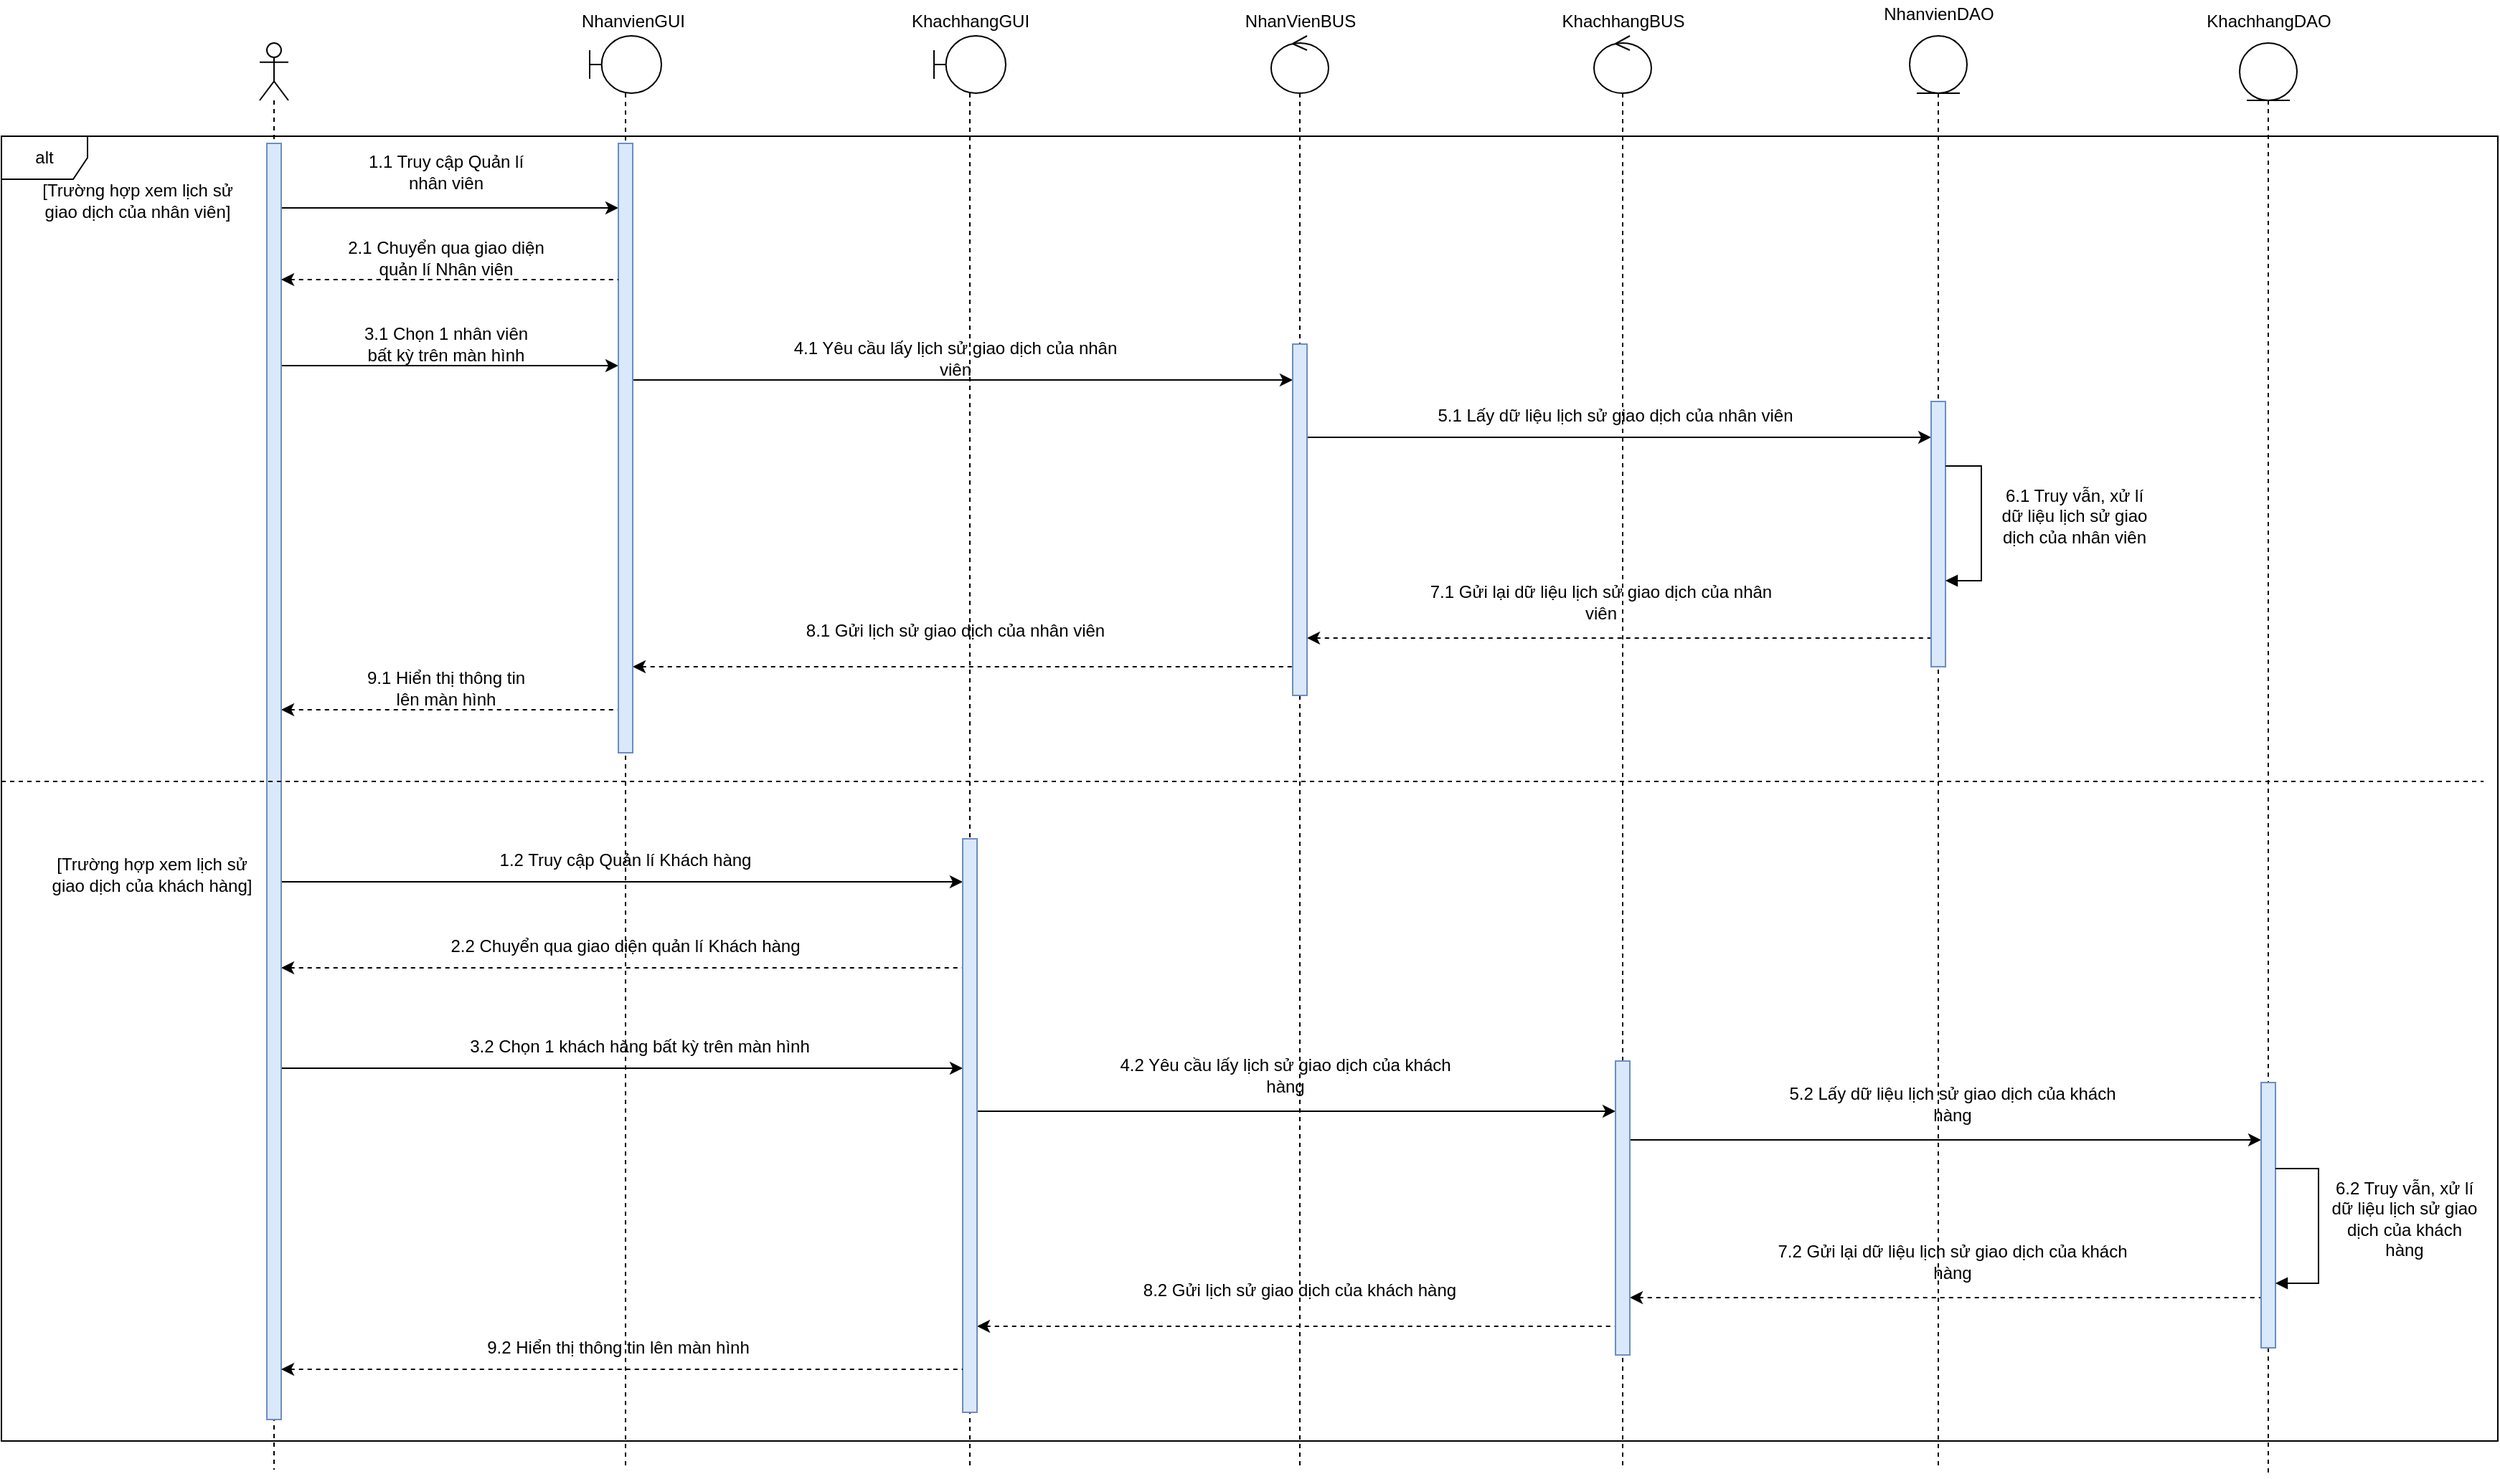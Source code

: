 <mxfile version="16.5.1" type="device"><diagram id="tAU3ARZs8YP1AsgfPNTk" name="Page-1"><mxGraphModel dx="2687" dy="1508" grid="1" gridSize="10" guides="1" tooltips="1" connect="1" arrows="1" fold="1" page="1" pageScale="1" pageWidth="850" pageHeight="1100" math="0" shadow="0"><root><mxCell id="0"/><mxCell id="1" parent="0"/><mxCell id="wdVBwy9PyyrBsqAOxplV-15" value="" style="endArrow=none;html=1;rounded=0;endFill=0;startArrow=classic;startFill=1;dashed=1;" parent="1" source="OIQW1Pe6kSD6JIpKPb93-4" target="OIQW1Pe6kSD6JIpKPb93-10" edge="1"><mxGeometry width="50" height="50" relative="1" as="geometry"><mxPoint x="187.45" y="392.16" as="sourcePoint"/><mxPoint x="380" y="392" as="targetPoint"/><Array as="points"><mxPoint x="300" y="750"/></Array></mxGeometry></mxCell><mxCell id="wdVBwy9PyyrBsqAOxplV-16" value="1.1 Truy cập Quản lí nhân viên" style="text;html=1;strokeColor=none;fillColor=none;align=center;verticalAlign=middle;whiteSpace=wrap;rounded=0;" parent="1" vertex="1"><mxGeometry x="220" y="360" width="120" height="30" as="geometry"/></mxCell><mxCell id="wdVBwy9PyyrBsqAOxplV-17" value="" style="endArrow=classic;html=1;rounded=0;endFill=1;startArrow=none;startFill=0;" parent="1" source="OIQW1Pe6kSD6JIpKPb93-4" target="OIQW1Pe6kSD6JIpKPb93-10" edge="1"><mxGeometry width="50" height="50" relative="1" as="geometry"><mxPoint x="185.1" y="453.76" as="sourcePoint"/><mxPoint x="400" y="453.76" as="targetPoint"/><Array as="points"><mxPoint x="270" y="400"/></Array></mxGeometry></mxCell><mxCell id="wdVBwy9PyyrBsqAOxplV-18" value="2.2 Chuyển qua giao diện quản lí Khách hàng" style="text;html=1;strokeColor=none;fillColor=none;align=center;verticalAlign=middle;whiteSpace=wrap;rounded=0;" parent="1" vertex="1"><mxGeometry x="245" y="900" width="320" height="30" as="geometry"/></mxCell><mxCell id="wdVBwy9PyyrBsqAOxplV-19" value="" style="endArrow=classic;html=1;rounded=0;" parent="1" source="OIQW1Pe6kSD6JIpKPb93-4" target="OIQW1Pe6kSD6JIpKPb93-10" edge="1"><mxGeometry width="50" height="50" relative="1" as="geometry"><mxPoint x="187.45" y="500.4" as="sourcePoint"/><mxPoint x="400" y="500.61" as="targetPoint"/><Array as="points"><mxPoint x="230" y="510"/><mxPoint x="300" y="510"/></Array></mxGeometry></mxCell><mxCell id="wdVBwy9PyyrBsqAOxplV-20" value="3.1 Chọn 1 nhân viên bất kỳ trên màn hình" style="text;html=1;strokeColor=none;fillColor=none;align=center;verticalAlign=middle;whiteSpace=wrap;rounded=0;" parent="1" vertex="1"><mxGeometry x="220" y="480" width="120" height="30" as="geometry"/></mxCell><mxCell id="wdVBwy9PyyrBsqAOxplV-25" value="" style="endArrow=classic;html=1;rounded=0;" parent="1" source="OIQW1Pe6kSD6JIpKPb93-10" target="OIQW1Pe6kSD6JIpKPb93-14" edge="1"><mxGeometry width="50" height="50" relative="1" as="geometry"><mxPoint x="412.55" y="526.84" as="sourcePoint"/><mxPoint x="866.67" y="527.48" as="targetPoint"/><Array as="points"><mxPoint x="540" y="520"/></Array></mxGeometry></mxCell><mxCell id="wdVBwy9PyyrBsqAOxplV-26" value="4.1 Yêu cầu lấy lịch sử giao dịch của nhân viên" style="text;html=1;strokeColor=none;fillColor=none;align=center;verticalAlign=middle;whiteSpace=wrap;rounded=0;" parent="1" vertex="1"><mxGeometry x="510" y="490" width="250" height="30" as="geometry"/></mxCell><mxCell id="wdVBwy9PyyrBsqAOxplV-30" value="" style="endArrow=classic;html=1;rounded=0;" parent="1" source="OIQW1Pe6kSD6JIpKPb93-14" target="OIQW1Pe6kSD6JIpKPb93-16" edge="1"><mxGeometry width="50" height="50" relative="1" as="geometry"><mxPoint x="880.0" y="560" as="sourcePoint"/><mxPoint x="1316.86" y="562" as="targetPoint"/><Array as="points"><mxPoint x="1060" y="560"/></Array></mxGeometry></mxCell><mxCell id="wdVBwy9PyyrBsqAOxplV-33" value="5.1 Lấy dữ liệu lịch sử giao dịch của nhân viên" style="text;html=1;strokeColor=none;fillColor=none;align=center;verticalAlign=middle;whiteSpace=wrap;rounded=0;" parent="1" vertex="1"><mxGeometry x="970" y="530" width="250" height="30" as="geometry"/></mxCell><mxCell id="wdVBwy9PyyrBsqAOxplV-36" value="6.1 Truy vẫn, xử lí dữ liệu lịch sử giao&lt;br&gt;dịch của nhân viên" style="text;html=1;strokeColor=none;fillColor=none;align=center;verticalAlign=middle;whiteSpace=wrap;rounded=0;" parent="1" vertex="1"><mxGeometry x="1360" y="600" width="110" height="30" as="geometry"/></mxCell><mxCell id="wdVBwy9PyyrBsqAOxplV-39" value="" style="endArrow=none;html=1;rounded=0;dashed=1;endFill=0;startArrow=classic;startFill=1;" parent="1" source="OIQW1Pe6kSD6JIpKPb93-14" target="OIQW1Pe6kSD6JIpKPb93-16" edge="1"><mxGeometry width="50" height="50" relative="1" as="geometry"><mxPoint x="881.97" y="680" as="sourcePoint"/><mxPoint x="1318.04" y="684.62" as="targetPoint"/><Array as="points"><mxPoint x="1150" y="700"/></Array></mxGeometry></mxCell><mxCell id="wdVBwy9PyyrBsqAOxplV-40" value="7.1 Gửi lại dữ liệu lịch sử giao dịch của nhân viên" style="text;html=1;strokeColor=none;fillColor=none;align=center;verticalAlign=middle;whiteSpace=wrap;rounded=0;" parent="1" vertex="1"><mxGeometry x="960" y="660" width="250" height="30" as="geometry"/></mxCell><mxCell id="wdVBwy9PyyrBsqAOxplV-41" value="" style="endArrow=none;html=1;rounded=0;dashed=1;endFill=0;startArrow=classic;startFill=1;" parent="1" source="OIQW1Pe6kSD6JIpKPb93-10" target="OIQW1Pe6kSD6JIpKPb93-14" edge="1"><mxGeometry width="50" height="50" relative="1" as="geometry"><mxPoint x="414.9" y="722.06" as="sourcePoint"/><mxPoint x="869.8" y="720.42" as="targetPoint"/><Array as="points"><mxPoint x="630" y="720"/></Array></mxGeometry></mxCell><mxCell id="wdVBwy9PyyrBsqAOxplV-42" value="8.1 Gửi lịch sử giao dịch của nhân viên" style="text;html=1;strokeColor=none;fillColor=none;align=center;verticalAlign=middle;whiteSpace=wrap;rounded=0;" parent="1" vertex="1"><mxGeometry x="510" y="680" width="250" height="30" as="geometry"/></mxCell><mxCell id="wdVBwy9PyyrBsqAOxplV-44" value="9.1 Hiển thị thông tin lên màn hình" style="text;html=1;strokeColor=none;fillColor=none;align=center;verticalAlign=middle;whiteSpace=wrap;rounded=0;" parent="1" vertex="1"><mxGeometry x="220" y="720" width="120" height="30" as="geometry"/></mxCell><mxCell id="wdVBwy9PyyrBsqAOxplV-46" value="" style="endArrow=classic;html=1;rounded=0;" parent="1" source="OIQW1Pe6kSD6JIpKPb93-4" target="OIQW1Pe6kSD6JIpKPb93-11" edge="1"><mxGeometry width="50" height="50" relative="1" as="geometry"><mxPoint x="185" y="870" as="sourcePoint"/><mxPoint x="641.57" y="871.7" as="targetPoint"/><Array as="points"><mxPoint x="560" y="870"/></Array></mxGeometry></mxCell><mxCell id="wdVBwy9PyyrBsqAOxplV-47" value="1.2 Truy cập Quản lí Khách hàng" style="text;html=1;strokeColor=none;fillColor=none;align=center;verticalAlign=middle;whiteSpace=wrap;rounded=0;" parent="1" vertex="1"><mxGeometry x="300" y="840" width="210" height="30" as="geometry"/></mxCell><mxCell id="wdVBwy9PyyrBsqAOxplV-49" value="" style="endArrow=classic;html=1;rounded=0;" parent="1" source="OIQW1Pe6kSD6JIpKPb93-11" target="OIQW1Pe6kSD6JIpKPb93-30" edge="1"><mxGeometry width="50" height="50" relative="1" as="geometry"><mxPoint x="660" y="1020" as="sourcePoint"/><mxPoint x="1088.63" y="1022.46" as="targetPoint"/><Array as="points"><mxPoint x="890" y="1030"/></Array></mxGeometry></mxCell><mxCell id="wdVBwy9PyyrBsqAOxplV-56" value="6.2 Truy vẫn, xử lí dữ liệu lịch sử giao&lt;br&gt;dịch của khách hàng" style="text;html=1;strokeColor=none;fillColor=none;align=center;verticalAlign=middle;whiteSpace=wrap;rounded=0;" parent="1" vertex="1"><mxGeometry x="1590" y="1090" width="110" height="30" as="geometry"/></mxCell><mxCell id="wdVBwy9PyyrBsqAOxplV-58" value="" style="endArrow=classic;html=1;rounded=0;" parent="1" source="OIQW1Pe6kSD6JIpKPb93-30" target="OIQW1Pe6kSD6JIpKPb93-28" edge="1"><mxGeometry width="50" height="50" relative="1" as="geometry"><mxPoint x="1130" y="1040" as="sourcePoint"/><mxPoint x="1545.0" y="1040" as="targetPoint"/><Array as="points"><mxPoint x="1270" y="1050"/></Array></mxGeometry></mxCell><mxCell id="wdVBwy9PyyrBsqAOxplV-59" value="" style="endArrow=none;html=1;rounded=0;dashed=1;endFill=0;startArrow=classic;startFill=1;" parent="1" source="OIQW1Pe6kSD6JIpKPb93-30" target="OIQW1Pe6kSD6JIpKPb93-28" edge="1"><mxGeometry width="50" height="50" relative="1" as="geometry"><mxPoint x="1130" y="1151" as="sourcePoint"/><mxPoint x="1543.27" y="1151.12" as="targetPoint"/><Array as="points"><mxPoint x="1370" y="1160"/></Array></mxGeometry></mxCell><mxCell id="wdVBwy9PyyrBsqAOxplV-60" value="" style="endArrow=none;html=1;rounded=0;dashed=1;endFill=0;startArrow=classic;startFill=1;" parent="1" source="OIQW1Pe6kSD6JIpKPb93-11" target="OIQW1Pe6kSD6JIpKPb93-30" edge="1"><mxGeometry width="50" height="50" relative="1" as="geometry"><mxPoint x="650" y="1171.84" as="sourcePoint"/><mxPoint x="1090.8" y="1171.84" as="targetPoint"/><Array as="points"><mxPoint x="860" y="1180"/></Array></mxGeometry></mxCell><mxCell id="wdVBwy9PyyrBsqAOxplV-61" value="" style="endArrow=none;html=1;rounded=0;dashed=1;endFill=0;startArrow=classic;startFill=1;" parent="1" source="OIQW1Pe6kSD6JIpKPb93-4" target="OIQW1Pe6kSD6JIpKPb93-11" edge="1"><mxGeometry width="50" height="50" relative="1" as="geometry"><mxPoint x="188.24" y="936.88" as="sourcePoint"/><mxPoint x="640.78" y="937.5" as="targetPoint"/><Array as="points"><mxPoint x="250" y="930"/></Array></mxGeometry></mxCell><mxCell id="wdVBwy9PyyrBsqAOxplV-67" value="" style="endArrow=classic;html=1;rounded=0;" parent="1" source="OIQW1Pe6kSD6JIpKPb93-4" target="OIQW1Pe6kSD6JIpKPb93-11" edge="1"><mxGeometry width="50" height="50" relative="1" as="geometry"><mxPoint x="185.88" y="999.36" as="sourcePoint"/><mxPoint x="638.43" y="1001.2" as="targetPoint"/><Array as="points"><mxPoint x="410" y="1000"/></Array></mxGeometry></mxCell><mxCell id="wdVBwy9PyyrBsqAOxplV-68" value="3.2 Chọn 1 khách hàng bất kỳ trên màn hình" style="text;html=1;strokeColor=none;fillColor=none;align=center;verticalAlign=middle;whiteSpace=wrap;rounded=0;" parent="1" vertex="1"><mxGeometry x="270" y="970" width="290" height="30" as="geometry"/></mxCell><mxCell id="wdVBwy9PyyrBsqAOxplV-69" value="4.2 Yêu cầu lấy lịch sử giao dịch của khách hàng" style="text;html=1;strokeColor=none;fillColor=none;align=center;verticalAlign=middle;whiteSpace=wrap;rounded=0;" parent="1" vertex="1"><mxGeometry x="740" y="990" width="250" height="30" as="geometry"/></mxCell><mxCell id="wdVBwy9PyyrBsqAOxplV-70" value="8.2 Gửi lịch sử giao dịch của khách hàng" style="text;html=1;strokeColor=none;fillColor=none;align=center;verticalAlign=middle;whiteSpace=wrap;rounded=0;" parent="1" vertex="1"><mxGeometry x="750" y="1140" width="250" height="30" as="geometry"/></mxCell><mxCell id="wdVBwy9PyyrBsqAOxplV-71" value="5.2 Lấy dữ liệu lịch sử giao dịch của khách hàng" style="text;html=1;strokeColor=none;fillColor=none;align=center;verticalAlign=middle;whiteSpace=wrap;rounded=0;" parent="1" vertex="1"><mxGeometry x="1205" y="1010" width="250" height="30" as="geometry"/></mxCell><mxCell id="wdVBwy9PyyrBsqAOxplV-72" value="7.2 Gửi lại dữ liệu lịch sử giao dịch của khách hàng" style="text;html=1;strokeColor=none;fillColor=none;align=center;verticalAlign=middle;whiteSpace=wrap;rounded=0;" parent="1" vertex="1"><mxGeometry x="1205" y="1120" width="250" height="30" as="geometry"/></mxCell><mxCell id="wdVBwy9PyyrBsqAOxplV-74" value="2.1 Chuyển qua giao diện quản lí Nhân viên" style="text;html=1;strokeColor=none;fillColor=none;align=center;verticalAlign=middle;whiteSpace=wrap;rounded=0;" parent="1" vertex="1"><mxGeometry x="210" y="420" width="140" height="30" as="geometry"/></mxCell><mxCell id="wdVBwy9PyyrBsqAOxplV-84" value="[Trường hợp xem lịch sử giao dịch của nhân viên]" style="text;html=1;strokeColor=none;fillColor=none;align=center;verticalAlign=middle;whiteSpace=wrap;rounded=0;" parent="1" vertex="1"><mxGeometry x="-10" y="380" width="150" height="30" as="geometry"/></mxCell><mxCell id="wdVBwy9PyyrBsqAOxplV-85" value="[Trường hợp xem lịch sử giao dịch của khách hàng]" style="text;html=1;strokeColor=none;fillColor=none;align=center;verticalAlign=middle;whiteSpace=wrap;rounded=0;" parent="1" vertex="1"><mxGeometry y="850" width="150" height="30" as="geometry"/></mxCell><mxCell id="OIQW1Pe6kSD6JIpKPb93-3" value="" style="shape=umlLifeline;participant=umlActor;perimeter=lifelinePerimeter;whiteSpace=wrap;html=1;container=1;collapsible=0;recursiveResize=0;verticalAlign=top;spacingTop=36;outlineConnect=0;" parent="1" vertex="1"><mxGeometry x="150" y="285" width="20" height="995" as="geometry"/></mxCell><mxCell id="OIQW1Pe6kSD6JIpKPb93-4" value="" style="html=1;points=[];perimeter=orthogonalPerimeter;fillColor=#dae8fc;strokeColor=#6c8ebf;" parent="OIQW1Pe6kSD6JIpKPb93-3" vertex="1"><mxGeometry x="5" y="70" width="10" height="890" as="geometry"/></mxCell><mxCell id="OIQW1Pe6kSD6JIpKPb93-5" value="" style="shape=umlLifeline;participant=umlBoundary;perimeter=lifelinePerimeter;whiteSpace=wrap;html=1;container=1;collapsible=0;recursiveResize=0;verticalAlign=top;spacingTop=36;outlineConnect=0;" parent="1" vertex="1"><mxGeometry x="380" y="280" width="50" height="1000" as="geometry"/></mxCell><mxCell id="OIQW1Pe6kSD6JIpKPb93-10" value="" style="html=1;points=[];perimeter=orthogonalPerimeter;fillColor=#dae8fc;strokeColor=#6c8ebf;" parent="OIQW1Pe6kSD6JIpKPb93-5" vertex="1"><mxGeometry x="20" y="75" width="10" height="425" as="geometry"/></mxCell><mxCell id="OIQW1Pe6kSD6JIpKPb93-6" value="" style="shape=umlLifeline;participant=umlBoundary;perimeter=lifelinePerimeter;whiteSpace=wrap;html=1;container=1;collapsible=0;recursiveResize=0;verticalAlign=top;spacingTop=36;outlineConnect=0;" parent="1" vertex="1"><mxGeometry x="620" y="280" width="50" height="1000" as="geometry"/></mxCell><mxCell id="OIQW1Pe6kSD6JIpKPb93-11" value="" style="html=1;points=[];perimeter=orthogonalPerimeter;fillColor=#dae8fc;strokeColor=#6c8ebf;" parent="OIQW1Pe6kSD6JIpKPb93-6" vertex="1"><mxGeometry x="20" y="560" width="10" height="400" as="geometry"/></mxCell><mxCell id="OIQW1Pe6kSD6JIpKPb93-8" value="" style="shape=umlLifeline;participant=umlControl;perimeter=lifelinePerimeter;whiteSpace=wrap;html=1;container=1;collapsible=0;recursiveResize=0;verticalAlign=top;spacingTop=36;outlineConnect=0;" parent="1" vertex="1"><mxGeometry x="855" y="280" width="40" height="1000" as="geometry"/></mxCell><mxCell id="OIQW1Pe6kSD6JIpKPb93-14" value="" style="html=1;points=[];perimeter=orthogonalPerimeter;fillColor=#dae8fc;strokeColor=#6c8ebf;" parent="OIQW1Pe6kSD6JIpKPb93-8" vertex="1"><mxGeometry x="15" y="215" width="10" height="245" as="geometry"/></mxCell><mxCell id="OIQW1Pe6kSD6JIpKPb93-9" value="" style="shape=umlLifeline;participant=umlControl;perimeter=lifelinePerimeter;whiteSpace=wrap;html=1;container=1;collapsible=0;recursiveResize=0;verticalAlign=top;spacingTop=36;outlineConnect=0;" parent="1" vertex="1"><mxGeometry x="1080" y="280" width="40" height="1000" as="geometry"/></mxCell><mxCell id="OIQW1Pe6kSD6JIpKPb93-30" value="" style="html=1;points=[];perimeter=orthogonalPerimeter;fillColor=#dae8fc;strokeColor=#6c8ebf;" parent="OIQW1Pe6kSD6JIpKPb93-9" vertex="1"><mxGeometry x="15" y="715" width="10" height="205" as="geometry"/></mxCell><mxCell id="OIQW1Pe6kSD6JIpKPb93-12" value="" style="shape=umlLifeline;participant=umlEntity;perimeter=lifelinePerimeter;whiteSpace=wrap;html=1;container=1;collapsible=0;recursiveResize=0;verticalAlign=top;spacingTop=36;outlineConnect=0;" parent="1" vertex="1"><mxGeometry x="1300" y="280" width="40" height="1000" as="geometry"/></mxCell><mxCell id="OIQW1Pe6kSD6JIpKPb93-16" value="" style="html=1;points=[];perimeter=orthogonalPerimeter;fillColor=#dae8fc;strokeColor=#6c8ebf;" parent="OIQW1Pe6kSD6JIpKPb93-12" vertex="1"><mxGeometry x="15" y="255" width="10" height="185" as="geometry"/></mxCell><mxCell id="OIQW1Pe6kSD6JIpKPb93-18" value="" style="edgeStyle=orthogonalEdgeStyle;html=1;align=left;spacingLeft=2;endArrow=block;rounded=0;" parent="OIQW1Pe6kSD6JIpKPb93-12" source="OIQW1Pe6kSD6JIpKPb93-16" target="OIQW1Pe6kSD6JIpKPb93-16" edge="1"><mxGeometry relative="1" as="geometry"><mxPoint x="90" y="380" as="sourcePoint"/><Array as="points"><mxPoint x="50" y="300"/><mxPoint x="50" y="380"/></Array><mxPoint x="95" y="400" as="targetPoint"/></mxGeometry></mxCell><mxCell id="OIQW1Pe6kSD6JIpKPb93-13" value="" style="shape=umlLifeline;participant=umlEntity;perimeter=lifelinePerimeter;whiteSpace=wrap;html=1;container=1;collapsible=0;recursiveResize=0;verticalAlign=top;spacingTop=36;outlineConnect=0;" parent="1" vertex="1"><mxGeometry x="1530" y="285" width="40" height="1000" as="geometry"/></mxCell><mxCell id="OIQW1Pe6kSD6JIpKPb93-28" value="" style="html=1;points=[];perimeter=orthogonalPerimeter;fillColor=#dae8fc;strokeColor=#6c8ebf;" parent="OIQW1Pe6kSD6JIpKPb93-13" vertex="1"><mxGeometry x="15" y="725" width="10" height="185" as="geometry"/></mxCell><mxCell id="OIQW1Pe6kSD6JIpKPb93-29" value="" style="edgeStyle=orthogonalEdgeStyle;html=1;align=left;spacingLeft=2;endArrow=block;rounded=0;" parent="OIQW1Pe6kSD6JIpKPb93-13" source="OIQW1Pe6kSD6JIpKPb93-28" target="OIQW1Pe6kSD6JIpKPb93-28" edge="1"><mxGeometry relative="1" as="geometry"><mxPoint x="-1205" y="570" as="sourcePoint"/><Array as="points"><mxPoint x="55" y="785"/><mxPoint x="55" y="865"/></Array><mxPoint x="-1200" y="590" as="targetPoint"/></mxGeometry></mxCell><mxCell id="OIQW1Pe6kSD6JIpKPb93-20" value="" style="endArrow=none;html=1;rounded=0;dashed=1;endFill=0;startArrow=classic;startFill=1;" parent="1" source="OIQW1Pe6kSD6JIpKPb93-4" target="OIQW1Pe6kSD6JIpKPb93-10" edge="1"><mxGeometry width="50" height="50" relative="1" as="geometry"><mxPoint x="170" y="450" as="sourcePoint"/><mxPoint x="397.5" y="450" as="targetPoint"/><Array as="points"><mxPoint x="240" y="450"/></Array></mxGeometry></mxCell><mxCell id="OIQW1Pe6kSD6JIpKPb93-21" value="NhanvienGUI" style="text;html=1;align=center;verticalAlign=middle;resizable=0;points=[];autosize=1;strokeColor=none;fillColor=none;" parent="1" vertex="1"><mxGeometry x="365" y="260" width="90" height="20" as="geometry"/></mxCell><mxCell id="OIQW1Pe6kSD6JIpKPb93-22" value="KhachhangGUI" style="text;html=1;align=center;verticalAlign=middle;resizable=0;points=[];autosize=1;strokeColor=none;fillColor=none;" parent="1" vertex="1"><mxGeometry x="595" y="260" width="100" height="20" as="geometry"/></mxCell><mxCell id="OIQW1Pe6kSD6JIpKPb93-23" value="NhanVienBUS" style="text;html=1;align=center;verticalAlign=middle;resizable=0;points=[];autosize=1;strokeColor=none;fillColor=none;" parent="1" vertex="1"><mxGeometry x="830" y="260" width="90" height="20" as="geometry"/></mxCell><mxCell id="OIQW1Pe6kSD6JIpKPb93-24" value="KhachhangBUS" style="text;html=1;align=center;verticalAlign=middle;resizable=0;points=[];autosize=1;strokeColor=none;fillColor=none;" parent="1" vertex="1"><mxGeometry x="1050" y="260" width="100" height="20" as="geometry"/></mxCell><mxCell id="OIQW1Pe6kSD6JIpKPb93-25" value="NhanvienDAO" style="text;html=1;align=center;verticalAlign=middle;resizable=0;points=[];autosize=1;strokeColor=none;fillColor=none;" parent="1" vertex="1"><mxGeometry x="1275" y="255" width="90" height="20" as="geometry"/></mxCell><mxCell id="OIQW1Pe6kSD6JIpKPb93-27" value="KhachhangDAO" style="text;html=1;align=center;verticalAlign=middle;resizable=0;points=[];autosize=1;strokeColor=none;fillColor=none;" parent="1" vertex="1"><mxGeometry x="1500" y="260" width="100" height="20" as="geometry"/></mxCell><mxCell id="OIQW1Pe6kSD6JIpKPb93-31" value="" style="endArrow=none;html=1;rounded=0;dashed=1;endFill=0;startArrow=classic;startFill=1;" parent="1" source="OIQW1Pe6kSD6JIpKPb93-4" target="OIQW1Pe6kSD6JIpKPb93-11" edge="1"><mxGeometry width="50" height="50" relative="1" as="geometry"><mxPoint x="200" y="1210" as="sourcePoint"/><mxPoint x="635" y="1210" as="targetPoint"/><Array as="points"><mxPoint x="245" y="1210"/></Array></mxGeometry></mxCell><mxCell id="OIQW1Pe6kSD6JIpKPb93-32" value="9.2 Hiển thị thông tin lên màn hình" style="text;html=1;strokeColor=none;fillColor=none;align=center;verticalAlign=middle;whiteSpace=wrap;rounded=0;" parent="1" vertex="1"><mxGeometry x="240" y="1180" width="320" height="30" as="geometry"/></mxCell><mxCell id="OIQW1Pe6kSD6JIpKPb93-35" value="" style="endArrow=none;dashed=1;html=1;rounded=0;" parent="1" edge="1"><mxGeometry width="50" height="50" relative="1" as="geometry"><mxPoint x="-30" y="800" as="sourcePoint"/><mxPoint x="1700" y="800" as="targetPoint"/></mxGeometry></mxCell><mxCell id="9hMz8fkCGkJRxIiGagw6-3" value="alt" style="shape=umlFrame;whiteSpace=wrap;html=1;" vertex="1" parent="1"><mxGeometry x="-30" y="350" width="1740" height="910" as="geometry"/></mxCell></root></mxGraphModel></diagram></mxfile>